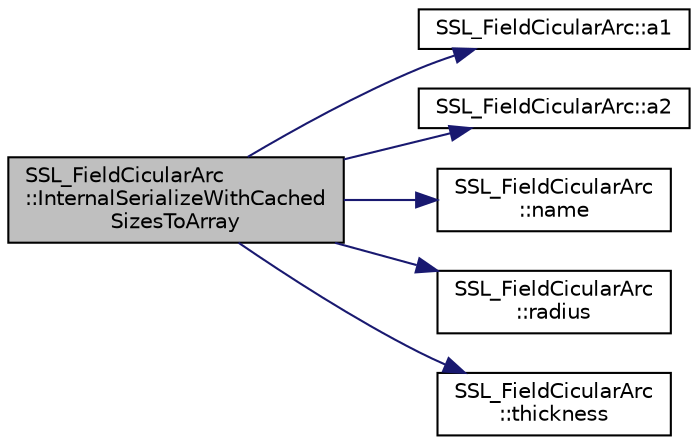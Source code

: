 digraph "SSL_FieldCicularArc::InternalSerializeWithCachedSizesToArray"
{
 // INTERACTIVE_SVG=YES
  edge [fontname="Helvetica",fontsize="10",labelfontname="Helvetica",labelfontsize="10"];
  node [fontname="Helvetica",fontsize="10",shape=record];
  rankdir="LR";
  Node1 [label="SSL_FieldCicularArc\l::InternalSerializeWithCached\lSizesToArray",height=0.2,width=0.4,color="black", fillcolor="grey75", style="filled", fontcolor="black"];
  Node1 -> Node2 [color="midnightblue",fontsize="10",style="solid",fontname="Helvetica"];
  Node2 [label="SSL_FieldCicularArc::a1",height=0.2,width=0.4,color="black", fillcolor="white", style="filled",URL="$d4/dee/class_s_s_l___field_cicular_arc.html#a06f32bda93e9d2907f33e584aa3b4748"];
  Node1 -> Node3 [color="midnightblue",fontsize="10",style="solid",fontname="Helvetica"];
  Node3 [label="SSL_FieldCicularArc::a2",height=0.2,width=0.4,color="black", fillcolor="white", style="filled",URL="$d4/dee/class_s_s_l___field_cicular_arc.html#aa9e09fc688d9038dafe7293db0c63ec3"];
  Node1 -> Node4 [color="midnightblue",fontsize="10",style="solid",fontname="Helvetica"];
  Node4 [label="SSL_FieldCicularArc\l::name",height=0.2,width=0.4,color="black", fillcolor="white", style="filled",URL="$d4/dee/class_s_s_l___field_cicular_arc.html#a6f2e50bab8c1345ffc7cc8c49b314392"];
  Node1 -> Node5 [color="midnightblue",fontsize="10",style="solid",fontname="Helvetica"];
  Node5 [label="SSL_FieldCicularArc\l::radius",height=0.2,width=0.4,color="black", fillcolor="white", style="filled",URL="$d4/dee/class_s_s_l___field_cicular_arc.html#af65b4568c4a0c0112f5f0d4b4f4fc1e1"];
  Node1 -> Node6 [color="midnightblue",fontsize="10",style="solid",fontname="Helvetica"];
  Node6 [label="SSL_FieldCicularArc\l::thickness",height=0.2,width=0.4,color="black", fillcolor="white", style="filled",URL="$d4/dee/class_s_s_l___field_cicular_arc.html#a8f059f16f98f4e0b44928d54b1a9453c"];
}
